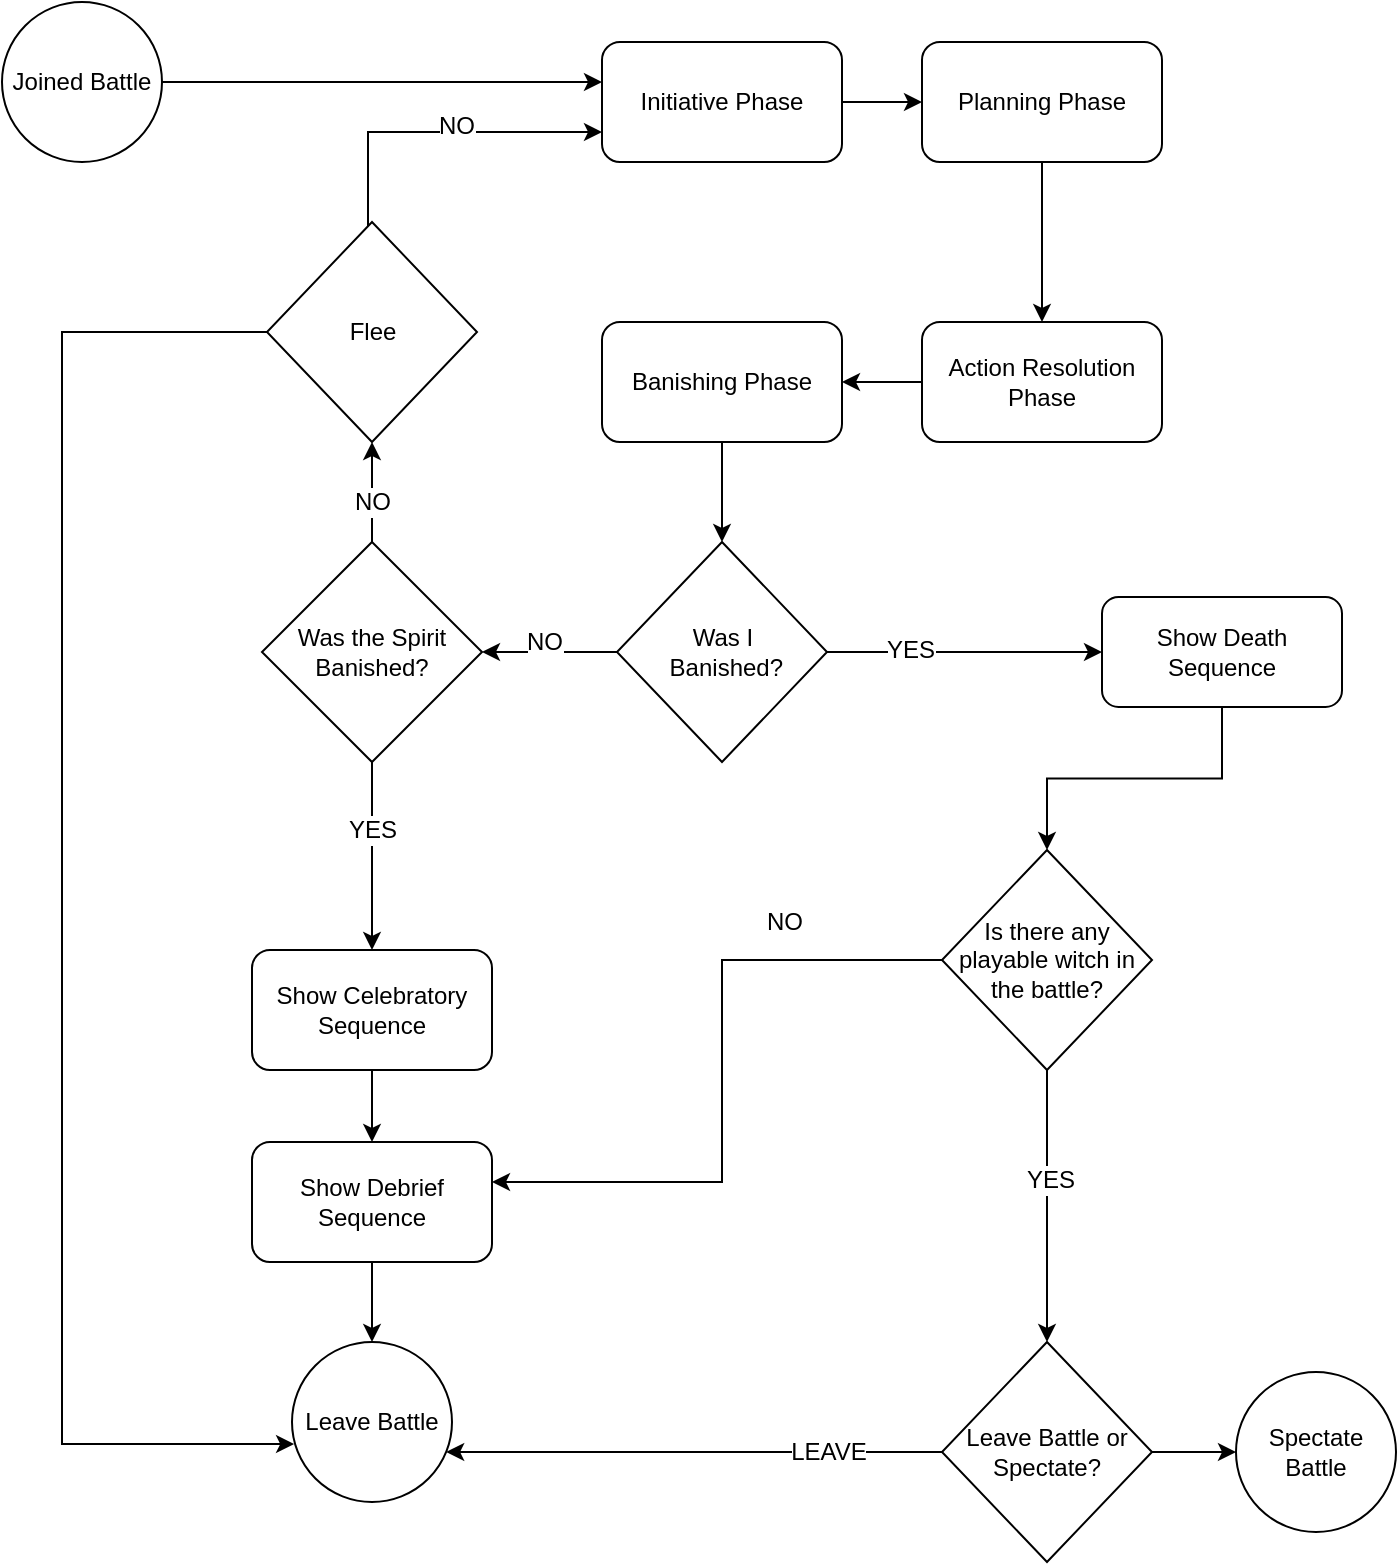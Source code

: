 <mxfile version="12.5.3" type="device"><diagram id="C5RBs43oDa-KdzZeNtuy" name="Page-1"><mxGraphModel dx="1133" dy="718" grid="1" gridSize="10" guides="1" tooltips="1" connect="1" arrows="1" fold="1" page="1" pageScale="1" pageWidth="827" pageHeight="1169" math="0" shadow="0"><root><mxCell id="WIyWlLk6GJQsqaUBKTNV-0"/><mxCell id="WIyWlLk6GJQsqaUBKTNV-1" parent="WIyWlLk6GJQsqaUBKTNV-0"/><mxCell id="XThERB2xKTxMktGsM1j_-4" value="" style="edgeStyle=orthogonalEdgeStyle;rounded=0;orthogonalLoop=1;jettySize=auto;html=1;" parent="WIyWlLk6GJQsqaUBKTNV-1" source="XThERB2xKTxMktGsM1j_-0" target="XThERB2xKTxMktGsM1j_-7" edge="1"><mxGeometry relative="1" as="geometry"><mxPoint x="320" y="120" as="targetPoint"/><Array as="points"><mxPoint x="390" y="120"/><mxPoint x="390" y="120"/></Array></mxGeometry></mxCell><mxCell id="XThERB2xKTxMktGsM1j_-0" value="Joined Battle" style="ellipse;whiteSpace=wrap;html=1;aspect=fixed;" parent="WIyWlLk6GJQsqaUBKTNV-1" vertex="1"><mxGeometry x="130" y="80" width="80" height="80" as="geometry"/></mxCell><mxCell id="XThERB2xKTxMktGsM1j_-58" value="" style="edgeStyle=orthogonalEdgeStyle;rounded=0;orthogonalLoop=1;jettySize=auto;html=1;" parent="WIyWlLk6GJQsqaUBKTNV-1" source="XThERB2xKTxMktGsM1j_-7" target="XThERB2xKTxMktGsM1j_-57" edge="1"><mxGeometry relative="1" as="geometry"/></mxCell><mxCell id="XThERB2xKTxMktGsM1j_-7" value="&lt;div&gt;Initiative Phase&lt;/div&gt;" style="rounded=1;whiteSpace=wrap;html=1;" parent="WIyWlLk6GJQsqaUBKTNV-1" vertex="1"><mxGeometry x="430" y="100" width="120" height="60" as="geometry"/></mxCell><mxCell id="XThERB2xKTxMktGsM1j_-61" value="" style="edgeStyle=orthogonalEdgeStyle;rounded=0;orthogonalLoop=1;jettySize=auto;html=1;" parent="WIyWlLk6GJQsqaUBKTNV-1" source="XThERB2xKTxMktGsM1j_-57" target="XThERB2xKTxMktGsM1j_-13" edge="1"><mxGeometry relative="1" as="geometry"/></mxCell><mxCell id="XThERB2xKTxMktGsM1j_-57" value="&lt;div&gt;Planning Phase&lt;/div&gt;" style="rounded=1;whiteSpace=wrap;html=1;" parent="WIyWlLk6GJQsqaUBKTNV-1" vertex="1"><mxGeometry x="590" y="100" width="120" height="60" as="geometry"/></mxCell><mxCell id="XThERB2xKTxMktGsM1j_-16" value="" style="edgeStyle=orthogonalEdgeStyle;rounded=0;orthogonalLoop=1;jettySize=auto;html=1;" parent="WIyWlLk6GJQsqaUBKTNV-1" source="XThERB2xKTxMktGsM1j_-13" target="XThERB2xKTxMktGsM1j_-15" edge="1"><mxGeometry relative="1" as="geometry"/></mxCell><mxCell id="XThERB2xKTxMktGsM1j_-13" value="Action Resolution Phase" style="rounded=1;whiteSpace=wrap;html=1;" parent="WIyWlLk6GJQsqaUBKTNV-1" vertex="1"><mxGeometry x="590" y="240" width="120" height="60" as="geometry"/></mxCell><mxCell id="XThERB2xKTxMktGsM1j_-39" value="" style="edgeStyle=orthogonalEdgeStyle;rounded=0;orthogonalLoop=1;jettySize=auto;html=1;" parent="WIyWlLk6GJQsqaUBKTNV-1" source="XThERB2xKTxMktGsM1j_-15" target="XThERB2xKTxMktGsM1j_-17" edge="1"><mxGeometry relative="1" as="geometry"/></mxCell><mxCell id="XThERB2xKTxMktGsM1j_-15" value="Banishing Phase" style="rounded=1;whiteSpace=wrap;html=1;" parent="WIyWlLk6GJQsqaUBKTNV-1" vertex="1"><mxGeometry x="430" y="240" width="120" height="60" as="geometry"/></mxCell><mxCell id="XThERB2xKTxMktGsM1j_-20" value="" style="edgeStyle=orthogonalEdgeStyle;rounded=0;orthogonalLoop=1;jettySize=auto;html=1;" parent="WIyWlLk6GJQsqaUBKTNV-1" source="XThERB2xKTxMktGsM1j_-17" target="XThERB2xKTxMktGsM1j_-18" edge="1"><mxGeometry relative="1" as="geometry"/></mxCell><mxCell id="XThERB2xKTxMktGsM1j_-33" value="NO" style="text;html=1;align=center;verticalAlign=middle;resizable=0;points=[];labelBackgroundColor=#ffffff;" parent="XThERB2xKTxMktGsM1j_-20" vertex="1" connectable="0"><mxGeometry x="0.263" relative="1" as="geometry"><mxPoint x="5.5" y="-5" as="offset"/></mxGeometry></mxCell><mxCell id="_z3wK20g01XdRfugP0Hk-30" style="edgeStyle=orthogonalEdgeStyle;rounded=0;orthogonalLoop=1;jettySize=auto;html=1;entryX=0;entryY=0.5;entryDx=0;entryDy=0;" edge="1" parent="WIyWlLk6GJQsqaUBKTNV-1" source="XThERB2xKTxMktGsM1j_-17" target="_z3wK20g01XdRfugP0Hk-11"><mxGeometry relative="1" as="geometry"/></mxCell><mxCell id="_z3wK20g01XdRfugP0Hk-31" value="YES" style="text;html=1;align=center;verticalAlign=middle;resizable=0;points=[];labelBackgroundColor=#ffffff;" vertex="1" connectable="0" parent="_z3wK20g01XdRfugP0Hk-30"><mxGeometry x="-0.401" y="1" relative="1" as="geometry"><mxPoint as="offset"/></mxGeometry></mxCell><mxCell id="XThERB2xKTxMktGsM1j_-17" value="Was I&lt;br&gt;&amp;nbsp;Banished?" style="rhombus;whiteSpace=wrap;html=1;" parent="WIyWlLk6GJQsqaUBKTNV-1" vertex="1"><mxGeometry x="437.5" y="350" width="105" height="110" as="geometry"/></mxCell><mxCell id="XThERB2xKTxMktGsM1j_-44" value="" style="edgeStyle=orthogonalEdgeStyle;rounded=0;orthogonalLoop=1;jettySize=auto;html=1;entryX=0.5;entryY=0;entryDx=0;entryDy=0;" parent="WIyWlLk6GJQsqaUBKTNV-1" source="XThERB2xKTxMktGsM1j_-18" target="_z3wK20g01XdRfugP0Hk-2" edge="1"><mxGeometry relative="1" as="geometry"><mxPoint x="315" y="520" as="targetPoint"/></mxGeometry></mxCell><mxCell id="XThERB2xKTxMktGsM1j_-45" value="YES" style="text;html=1;align=center;verticalAlign=middle;resizable=0;points=[];labelBackgroundColor=#ffffff;" parent="XThERB2xKTxMktGsM1j_-44" vertex="1" connectable="0"><mxGeometry x="-0.287" relative="1" as="geometry"><mxPoint as="offset"/></mxGeometry></mxCell><mxCell id="XThERB2xKTxMktGsM1j_-48" value="" style="edgeStyle=orthogonalEdgeStyle;rounded=0;orthogonalLoop=1;jettySize=auto;html=1;" parent="WIyWlLk6GJQsqaUBKTNV-1" source="XThERB2xKTxMktGsM1j_-18" target="XThERB2xKTxMktGsM1j_-47" edge="1"><mxGeometry relative="1" as="geometry"/></mxCell><mxCell id="XThERB2xKTxMktGsM1j_-55" value="NO" style="text;html=1;align=center;verticalAlign=middle;resizable=0;points=[];labelBackgroundColor=#ffffff;" parent="XThERB2xKTxMktGsM1j_-48" vertex="1" connectable="0"><mxGeometry x="-0.611" y="-1" relative="1" as="geometry"><mxPoint x="-1" y="-10.28" as="offset"/></mxGeometry></mxCell><mxCell id="XThERB2xKTxMktGsM1j_-18" value="Was the Spirit Banished?" style="rhombus;whiteSpace=wrap;html=1;" parent="WIyWlLk6GJQsqaUBKTNV-1" vertex="1"><mxGeometry x="260" y="350" width="110" height="110" as="geometry"/></mxCell><mxCell id="XThERB2xKTxMktGsM1j_-50" value="" style="edgeStyle=orthogonalEdgeStyle;rounded=0;orthogonalLoop=1;jettySize=auto;html=1;entryX=0;entryY=0.75;entryDx=0;entryDy=0;" parent="WIyWlLk6GJQsqaUBKTNV-1" source="XThERB2xKTxMktGsM1j_-47" target="XThERB2xKTxMktGsM1j_-7" edge="1"><mxGeometry relative="1" as="geometry"><mxPoint x="312.5" y="110" as="targetPoint"/><Array as="points"><mxPoint x="313" y="145"/></Array></mxGeometry></mxCell><mxCell id="XThERB2xKTxMktGsM1j_-51" value="NO" style="text;html=1;align=center;verticalAlign=middle;resizable=0;points=[];labelBackgroundColor=#ffffff;" parent="XThERB2xKTxMktGsM1j_-50" vertex="1" connectable="0"><mxGeometry x="0.11" y="3" relative="1" as="geometry"><mxPoint as="offset"/></mxGeometry></mxCell><mxCell id="_z3wK20g01XdRfugP0Hk-10" value="" style="edgeStyle=orthogonalEdgeStyle;rounded=0;orthogonalLoop=1;jettySize=auto;html=1;entryX=0.013;entryY=0.638;entryDx=0;entryDy=0;entryPerimeter=0;exitX=0;exitY=0.5;exitDx=0;exitDy=0;" edge="1" parent="WIyWlLk6GJQsqaUBKTNV-1" source="XThERB2xKTxMktGsM1j_-47" target="_z3wK20g01XdRfugP0Hk-7"><mxGeometry relative="1" as="geometry"><mxPoint x="182.5" y="245" as="targetPoint"/><Array as="points"><mxPoint x="160" y="245"/><mxPoint x="160" y="801"/></Array></mxGeometry></mxCell><mxCell id="XThERB2xKTxMktGsM1j_-47" value="Flee" style="rhombus;whiteSpace=wrap;html=1;" parent="WIyWlLk6GJQsqaUBKTNV-1" vertex="1"><mxGeometry x="262.5" y="190" width="105" height="110" as="geometry"/></mxCell><mxCell id="_z3wK20g01XdRfugP0Hk-4" value="" style="edgeStyle=orthogonalEdgeStyle;rounded=0;orthogonalLoop=1;jettySize=auto;html=1;" edge="1" parent="WIyWlLk6GJQsqaUBKTNV-1" source="_z3wK20g01XdRfugP0Hk-2" target="_z3wK20g01XdRfugP0Hk-3"><mxGeometry relative="1" as="geometry"/></mxCell><mxCell id="_z3wK20g01XdRfugP0Hk-2" value="&lt;div&gt;Show Celebratory Sequence&lt;/div&gt;" style="rounded=1;whiteSpace=wrap;html=1;" vertex="1" parent="WIyWlLk6GJQsqaUBKTNV-1"><mxGeometry x="255" y="554" width="120" height="60" as="geometry"/></mxCell><mxCell id="_z3wK20g01XdRfugP0Hk-8" value="" style="edgeStyle=orthogonalEdgeStyle;rounded=0;orthogonalLoop=1;jettySize=auto;html=1;" edge="1" parent="WIyWlLk6GJQsqaUBKTNV-1" source="_z3wK20g01XdRfugP0Hk-3" target="_z3wK20g01XdRfugP0Hk-7"><mxGeometry relative="1" as="geometry"/></mxCell><mxCell id="_z3wK20g01XdRfugP0Hk-3" value="&lt;div&gt;Show Debrief Sequence&lt;/div&gt;" style="rounded=1;whiteSpace=wrap;html=1;" vertex="1" parent="WIyWlLk6GJQsqaUBKTNV-1"><mxGeometry x="255" y="650" width="120" height="60" as="geometry"/></mxCell><mxCell id="_z3wK20g01XdRfugP0Hk-7" value="Leave Battle" style="ellipse;whiteSpace=wrap;html=1;aspect=fixed;" vertex="1" parent="WIyWlLk6GJQsqaUBKTNV-1"><mxGeometry x="275" y="750" width="80" height="80" as="geometry"/></mxCell><mxCell id="_z3wK20g01XdRfugP0Hk-26" value="" style="edgeStyle=orthogonalEdgeStyle;rounded=0;orthogonalLoop=1;jettySize=auto;html=1;" edge="1" parent="WIyWlLk6GJQsqaUBKTNV-1" source="_z3wK20g01XdRfugP0Hk-11" target="_z3wK20g01XdRfugP0Hk-20"><mxGeometry relative="1" as="geometry"/></mxCell><mxCell id="_z3wK20g01XdRfugP0Hk-11" value="&lt;div&gt;Show Death Sequence&lt;/div&gt;" style="rounded=1;whiteSpace=wrap;html=1;" vertex="1" parent="WIyWlLk6GJQsqaUBKTNV-1"><mxGeometry x="680" y="377.5" width="120" height="55" as="geometry"/></mxCell><mxCell id="_z3wK20g01XdRfugP0Hk-18" value="" style="edgeStyle=orthogonalEdgeStyle;rounded=0;orthogonalLoop=1;jettySize=auto;html=1;" edge="1" parent="WIyWlLk6GJQsqaUBKTNV-1" source="_z3wK20g01XdRfugP0Hk-16" target="_z3wK20g01XdRfugP0Hk-7"><mxGeometry relative="1" as="geometry"><mxPoint x="652.5" y="744" as="targetPoint"/><Array as="points"><mxPoint x="653" y="800"/></Array></mxGeometry></mxCell><mxCell id="_z3wK20g01XdRfugP0Hk-19" value="LEAVE" style="text;html=1;align=center;verticalAlign=middle;resizable=0;points=[];labelBackgroundColor=#ffffff;" vertex="1" connectable="0" parent="_z3wK20g01XdRfugP0Hk-18"><mxGeometry x="-0.592" y="-7" relative="1" as="geometry"><mxPoint x="-7" y="7" as="offset"/></mxGeometry></mxCell><mxCell id="_z3wK20g01XdRfugP0Hk-33" value="" style="edgeStyle=orthogonalEdgeStyle;rounded=0;orthogonalLoop=1;jettySize=auto;html=1;" edge="1" parent="WIyWlLk6GJQsqaUBKTNV-1" source="_z3wK20g01XdRfugP0Hk-16" target="_z3wK20g01XdRfugP0Hk-32"><mxGeometry relative="1" as="geometry"/></mxCell><mxCell id="_z3wK20g01XdRfugP0Hk-16" value="Leave Battle or Spectate?" style="rhombus;whiteSpace=wrap;html=1;" vertex="1" parent="WIyWlLk6GJQsqaUBKTNV-1"><mxGeometry x="600" y="750" width="105" height="110" as="geometry"/></mxCell><mxCell id="_z3wK20g01XdRfugP0Hk-21" value="" style="edgeStyle=orthogonalEdgeStyle;rounded=0;orthogonalLoop=1;jettySize=auto;html=1;" edge="1" parent="WIyWlLk6GJQsqaUBKTNV-1" source="_z3wK20g01XdRfugP0Hk-20" target="_z3wK20g01XdRfugP0Hk-16"><mxGeometry relative="1" as="geometry"/></mxCell><mxCell id="_z3wK20g01XdRfugP0Hk-25" value="YES" style="text;html=1;align=center;verticalAlign=middle;resizable=0;points=[];labelBackgroundColor=#ffffff;" vertex="1" connectable="0" parent="_z3wK20g01XdRfugP0Hk-21"><mxGeometry x="-0.2" y="1" relative="1" as="geometry"><mxPoint as="offset"/></mxGeometry></mxCell><mxCell id="_z3wK20g01XdRfugP0Hk-23" value="" style="edgeStyle=orthogonalEdgeStyle;rounded=0;orthogonalLoop=1;jettySize=auto;html=1;" edge="1" parent="WIyWlLk6GJQsqaUBKTNV-1" source="_z3wK20g01XdRfugP0Hk-20" target="_z3wK20g01XdRfugP0Hk-3"><mxGeometry relative="1" as="geometry"><mxPoint x="520" y="525" as="targetPoint"/><Array as="points"><mxPoint x="490" y="559"/><mxPoint x="490" y="670"/></Array></mxGeometry></mxCell><mxCell id="_z3wK20g01XdRfugP0Hk-20" value="Is there any playable witch in the battle?" style="rhombus;whiteSpace=wrap;html=1;" vertex="1" parent="WIyWlLk6GJQsqaUBKTNV-1"><mxGeometry x="600" y="504" width="105" height="110" as="geometry"/></mxCell><mxCell id="_z3wK20g01XdRfugP0Hk-24" value="NO" style="text;html=1;align=center;verticalAlign=middle;resizable=0;points=[];autosize=1;" vertex="1" parent="WIyWlLk6GJQsqaUBKTNV-1"><mxGeometry x="506" y="530" width="30" height="20" as="geometry"/></mxCell><mxCell id="_z3wK20g01XdRfugP0Hk-32" value="Spectate Battle" style="ellipse;whiteSpace=wrap;html=1;aspect=fixed;" vertex="1" parent="WIyWlLk6GJQsqaUBKTNV-1"><mxGeometry x="747" y="765" width="80" height="80" as="geometry"/></mxCell></root></mxGraphModel></diagram></mxfile>